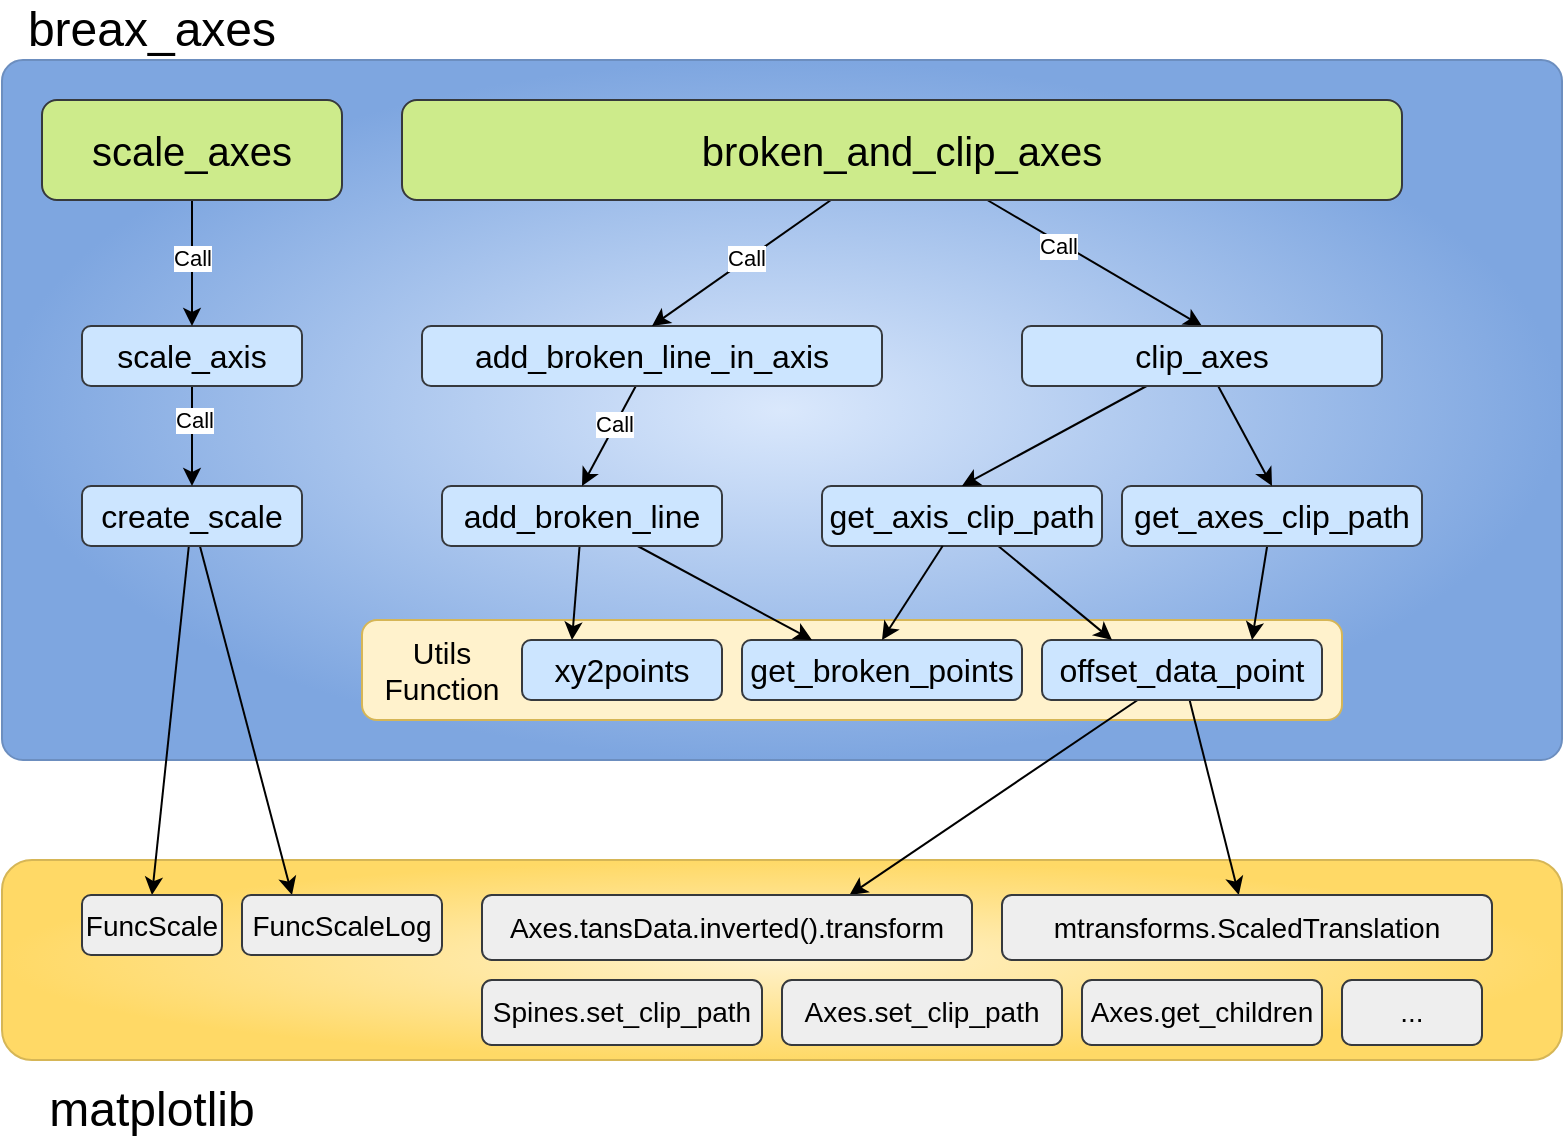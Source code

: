<mxfile>
    <diagram id="RB1Z8En-9r4i0vKnTcpP" name="Page-1">
        <mxGraphModel dx="926" dy="809" grid="0" gridSize="10" guides="1" tooltips="1" connect="1" arrows="1" fold="1" page="1" pageScale="1" pageWidth="1100" pageHeight="850" background="none" math="0" shadow="0">
            <root>
                <mxCell id="0"/>
                <mxCell id="1" parent="0"/>
                <mxCell id="32" value="" style="rounded=1;whiteSpace=wrap;html=1;fillColor=#fff2cc;gradientColor=#ffd966;strokeColor=#d6b656;gradientDirection=radial;" vertex="1" parent="1">
                    <mxGeometry x="210" y="590" width="780" height="100" as="geometry"/>
                </mxCell>
                <mxCell id="31" value="" style="rounded=1;whiteSpace=wrap;html=1;arcSize=3;fillColor=#dae8fc;strokeColor=#6c8ebf;gradientColor=#7ea6e0;gradientDirection=radial;" vertex="1" parent="1">
                    <mxGeometry x="210" y="190" width="780" height="350" as="geometry"/>
                </mxCell>
                <mxCell id="29" value="" style="rounded=1;whiteSpace=wrap;html=1;fillColor=#fff2cc;strokeColor=#d6b656;" vertex="1" parent="1">
                    <mxGeometry x="390" y="470" width="490" height="50" as="geometry"/>
                </mxCell>
                <mxCell id="35" style="edgeStyle=none;html=1;entryX=0.5;entryY=0;entryDx=0;entryDy=0;" edge="1" parent="1" source="2" target="19">
                    <mxGeometry relative="1" as="geometry"/>
                </mxCell>
                <mxCell id="36" style="edgeStyle=none;html=1;entryX=0.25;entryY=0;entryDx=0;entryDy=0;" edge="1" parent="1" source="2" target="20">
                    <mxGeometry relative="1" as="geometry"/>
                </mxCell>
                <mxCell id="2" value="&lt;font style=&quot;font-size: 16px;&quot;&gt;create_scale&lt;/font&gt;" style="rounded=1;whiteSpace=wrap;html=1;fillColor=#cce5ff;strokeColor=#36393d;" vertex="1" parent="1">
                    <mxGeometry x="250" y="403" width="110" height="30" as="geometry"/>
                </mxCell>
                <mxCell id="17" style="edgeStyle=none;html=1;entryX=0.5;entryY=0;entryDx=0;entryDy=0;" edge="1" parent="1" source="3" target="2">
                    <mxGeometry relative="1" as="geometry"/>
                </mxCell>
                <mxCell id="18" value="Call" style="edgeLabel;html=1;align=center;verticalAlign=middle;resizable=0;points=[];" vertex="1" connectable="0" parent="17">
                    <mxGeometry x="-0.318" y="1" relative="1" as="geometry">
                        <mxPoint as="offset"/>
                    </mxGeometry>
                </mxCell>
                <mxCell id="3" value="&lt;font style=&quot;font-size: 16px;&quot;&gt;scale_axis&lt;/font&gt;" style="rounded=1;whiteSpace=wrap;html=1;fillColor=#cce5ff;strokeColor=#36393d;" vertex="1" parent="1">
                    <mxGeometry x="250" y="323" width="110" height="30" as="geometry"/>
                </mxCell>
                <mxCell id="14" style="edgeStyle=none;html=1;entryX=0.5;entryY=0;entryDx=0;entryDy=0;" edge="1" parent="1" source="4" target="3">
                    <mxGeometry relative="1" as="geometry"/>
                </mxCell>
                <mxCell id="15" value="Call" style="edgeLabel;html=1;align=center;verticalAlign=middle;resizable=0;points=[];" vertex="1" connectable="0" parent="14">
                    <mxGeometry x="-0.076" relative="1" as="geometry">
                        <mxPoint as="offset"/>
                    </mxGeometry>
                </mxCell>
                <mxCell id="4" value="&lt;font style=&quot;font-size: 20px;&quot;&gt;scale_axes&lt;/font&gt;" style="rounded=1;whiteSpace=wrap;html=1;fillColor=#cdeb8b;strokeColor=#36393d;" vertex="1" parent="1">
                    <mxGeometry x="230" y="210" width="150" height="50" as="geometry"/>
                </mxCell>
                <mxCell id="5" value="&lt;span style=&quot;font-size: 16px;&quot;&gt;get_broken_points&lt;/span&gt;" style="rounded=1;whiteSpace=wrap;html=1;fillColor=#cce5ff;strokeColor=#36393d;" vertex="1" parent="1">
                    <mxGeometry x="580" y="480" width="140" height="30" as="geometry"/>
                </mxCell>
                <mxCell id="40" style="edgeStyle=none;html=1;" edge="1" parent="1" source="7" target="39">
                    <mxGeometry relative="1" as="geometry"/>
                </mxCell>
                <mxCell id="41" style="edgeStyle=none;html=1;entryX=0.75;entryY=0;entryDx=0;entryDy=0;" edge="1" parent="1" source="7" target="38">
                    <mxGeometry relative="1" as="geometry"/>
                </mxCell>
                <mxCell id="7" value="&lt;font style=&quot;font-size: 16px;&quot;&gt;offset_data_point&lt;/font&gt;" style="rounded=1;whiteSpace=wrap;html=1;fillColor=#cce5ff;strokeColor=#36393d;" vertex="1" parent="1">
                    <mxGeometry x="730" y="480" width="140" height="30" as="geometry"/>
                </mxCell>
                <mxCell id="48" style="edgeStyle=none;html=1;entryX=0.25;entryY=0;entryDx=0;entryDy=0;" edge="1" parent="1" source="8" target="37">
                    <mxGeometry relative="1" as="geometry"/>
                </mxCell>
                <mxCell id="49" style="edgeStyle=none;html=1;entryX=0.25;entryY=0;entryDx=0;entryDy=0;" edge="1" parent="1" source="8" target="5">
                    <mxGeometry relative="1" as="geometry"/>
                </mxCell>
                <mxCell id="8" value="&lt;font style=&quot;font-size: 16px;&quot;&gt;add_broken_line&lt;/font&gt;" style="rounded=1;whiteSpace=wrap;html=1;fillColor=#cce5ff;strokeColor=#36393d;" vertex="1" parent="1">
                    <mxGeometry x="430" y="403" width="140" height="30" as="geometry"/>
                </mxCell>
                <mxCell id="27" style="edgeStyle=none;html=1;entryX=0.5;entryY=0;entryDx=0;entryDy=0;" edge="1" parent="1" source="9" target="8">
                    <mxGeometry relative="1" as="geometry"/>
                </mxCell>
                <mxCell id="28" value="Call" style="edgeLabel;html=1;align=center;verticalAlign=middle;resizable=0;points=[];" vertex="1" connectable="0" parent="27">
                    <mxGeometry x="-0.25" y="-1" relative="1" as="geometry">
                        <mxPoint as="offset"/>
                    </mxGeometry>
                </mxCell>
                <mxCell id="9" value="&lt;span style=&quot;font-size: 16px;&quot;&gt;add_broken_line_in_axis&lt;/span&gt;" style="rounded=1;whiteSpace=wrap;html=1;fillColor=#cce5ff;strokeColor=#36393d;" vertex="1" parent="1">
                    <mxGeometry x="420" y="323" width="230" height="30" as="geometry"/>
                </mxCell>
                <mxCell id="51" style="edgeStyle=none;html=1;entryX=0.25;entryY=0;entryDx=0;entryDy=0;" edge="1" parent="1" source="10" target="7">
                    <mxGeometry relative="1" as="geometry"/>
                </mxCell>
                <mxCell id="10" value="&lt;span style=&quot;font-size: 16px;&quot;&gt;get_axis_clip_path&lt;/span&gt;" style="rounded=1;whiteSpace=wrap;html=1;fillColor=#cce5ff;strokeColor=#36393d;" vertex="1" parent="1">
                    <mxGeometry x="620" y="403" width="140" height="30" as="geometry"/>
                </mxCell>
                <mxCell id="52" style="edgeStyle=none;html=1;entryX=0.75;entryY=0;entryDx=0;entryDy=0;" edge="1" parent="1" source="11" target="7">
                    <mxGeometry relative="1" as="geometry"/>
                </mxCell>
                <mxCell id="11" value="&lt;span style=&quot;font-size: 16px;&quot;&gt;get_axes_clip_path&lt;/span&gt;" style="rounded=1;whiteSpace=wrap;html=1;fillColor=#cce5ff;strokeColor=#36393d;" vertex="1" parent="1">
                    <mxGeometry x="770" y="403" width="150" height="30" as="geometry"/>
                </mxCell>
                <mxCell id="21" style="edgeStyle=none;html=1;entryX=0.5;entryY=0;entryDx=0;entryDy=0;" edge="1" parent="1" source="12" target="9">
                    <mxGeometry relative="1" as="geometry"/>
                </mxCell>
                <mxCell id="23" value="Call" style="edgeLabel;html=1;align=center;verticalAlign=middle;resizable=0;points=[];" vertex="1" connectable="0" parent="21">
                    <mxGeometry x="-0.067" y="-1" relative="1" as="geometry">
                        <mxPoint as="offset"/>
                    </mxGeometry>
                </mxCell>
                <mxCell id="22" style="edgeStyle=none;html=1;entryX=0.5;entryY=0;entryDx=0;entryDy=0;" edge="1" parent="1" source="12" target="13">
                    <mxGeometry relative="1" as="geometry"/>
                </mxCell>
                <mxCell id="24" value="Call" style="edgeLabel;html=1;align=center;verticalAlign=middle;resizable=0;points=[];" vertex="1" connectable="0" parent="22">
                    <mxGeometry x="-0.335" y="-2" relative="1" as="geometry">
                        <mxPoint as="offset"/>
                    </mxGeometry>
                </mxCell>
                <mxCell id="12" value="&lt;font style=&quot;font-size: 20px;&quot;&gt;broken_and_clip_axes&lt;/font&gt;" style="rounded=1;whiteSpace=wrap;html=1;fillColor=#cdeb8b;strokeColor=#36393d;" vertex="1" parent="1">
                    <mxGeometry x="410" y="210" width="500" height="50" as="geometry"/>
                </mxCell>
                <mxCell id="42" style="edgeStyle=none;html=1;entryX=0.5;entryY=0;entryDx=0;entryDy=0;" edge="1" parent="1" source="13" target="10">
                    <mxGeometry relative="1" as="geometry"/>
                </mxCell>
                <mxCell id="43" style="edgeStyle=none;html=1;entryX=0.5;entryY=0;entryDx=0;entryDy=0;" edge="1" parent="1" source="13" target="11">
                    <mxGeometry relative="1" as="geometry"/>
                </mxCell>
                <mxCell id="13" value="&lt;span style=&quot;font-size: 16px;&quot;&gt;clip_axes&lt;/span&gt;" style="rounded=1;whiteSpace=wrap;html=1;fillColor=#cce5ff;strokeColor=#36393d;" vertex="1" parent="1">
                    <mxGeometry x="720" y="323" width="180" height="30" as="geometry"/>
                </mxCell>
                <mxCell id="19" value="&lt;font&gt;FuncScale&lt;/font&gt;" style="rounded=1;whiteSpace=wrap;html=1;fillColor=#eeeeee;strokeColor=#36393d;fontSize=14;" vertex="1" parent="1">
                    <mxGeometry x="250" y="607.5" width="70" height="30" as="geometry"/>
                </mxCell>
                <mxCell id="20" value="&lt;font&gt;FuncScaleLog&lt;/font&gt;" style="rounded=1;whiteSpace=wrap;html=1;fillColor=#eeeeee;strokeColor=#36393d;fontSize=14;" vertex="1" parent="1">
                    <mxGeometry x="330" y="607.5" width="100" height="30" as="geometry"/>
                </mxCell>
                <mxCell id="30" value="&lt;font style=&quot;font-size: 15px;&quot;&gt;Utils Function&lt;/font&gt;" style="text;html=1;align=center;verticalAlign=middle;whiteSpace=wrap;rounded=0;" vertex="1" parent="1">
                    <mxGeometry x="400" y="480" width="60" height="30" as="geometry"/>
                </mxCell>
                <mxCell id="33" value="matplotlib" style="text;html=1;align=center;verticalAlign=middle;whiteSpace=wrap;rounded=0;fontSize=24;" vertex="1" parent="1">
                    <mxGeometry x="210" y="700" width="150" height="30" as="geometry"/>
                </mxCell>
                <mxCell id="34" value="breax_axes" style="text;html=1;align=center;verticalAlign=middle;whiteSpace=wrap;rounded=0;fontSize=24;" vertex="1" parent="1">
                    <mxGeometry x="210" y="160" width="150" height="30" as="geometry"/>
                </mxCell>
                <mxCell id="37" value="&lt;span style=&quot;font-size: 16px;&quot;&gt;xy2points&lt;/span&gt;" style="rounded=1;whiteSpace=wrap;html=1;fillColor=#cce5ff;strokeColor=#36393d;" vertex="1" parent="1">
                    <mxGeometry x="470" y="480" width="100" height="30" as="geometry"/>
                </mxCell>
                <mxCell id="38" value="Axes.tansData.inverted().transform" style="rounded=1;whiteSpace=wrap;html=1;fillColor=#eeeeee;strokeColor=#36393d;fontSize=14;" vertex="1" parent="1">
                    <mxGeometry x="450" y="607.5" width="245" height="32.5" as="geometry"/>
                </mxCell>
                <mxCell id="39" value="mtransforms.ScaledTranslation" style="rounded=1;whiteSpace=wrap;html=1;fillColor=#eeeeee;strokeColor=#36393d;fontSize=14;" vertex="1" parent="1">
                    <mxGeometry x="710" y="607.5" width="245" height="32.5" as="geometry"/>
                </mxCell>
                <mxCell id="44" value="Spines.set_clip_path" style="rounded=1;whiteSpace=wrap;html=1;fillColor=#eeeeee;strokeColor=#36393d;fontSize=14;" vertex="1" parent="1">
                    <mxGeometry x="450" y="650" width="140" height="32.5" as="geometry"/>
                </mxCell>
                <mxCell id="45" value="Axes.set_clip_path" style="rounded=1;whiteSpace=wrap;html=1;fillColor=#eeeeee;strokeColor=#36393d;fontSize=14;" vertex="1" parent="1">
                    <mxGeometry x="600" y="650" width="140" height="32.5" as="geometry"/>
                </mxCell>
                <mxCell id="46" value="Axes.get_children" style="rounded=1;whiteSpace=wrap;html=1;fillColor=#eeeeee;strokeColor=#36393d;fontSize=14;" vertex="1" parent="1">
                    <mxGeometry x="750" y="650" width="120" height="32.5" as="geometry"/>
                </mxCell>
                <mxCell id="47" value="..." style="rounded=1;whiteSpace=wrap;html=1;fillColor=#eeeeee;strokeColor=#36393d;fontSize=14;" vertex="1" parent="1">
                    <mxGeometry x="880" y="650" width="70" height="32.5" as="geometry"/>
                </mxCell>
                <mxCell id="50" style="edgeStyle=none;html=1;entryX=0.5;entryY=0;entryDx=0;entryDy=0;" edge="1" parent="1" source="10" target="5">
                    <mxGeometry relative="1" as="geometry"/>
                </mxCell>
            </root>
        </mxGraphModel>
    </diagram>
</mxfile>